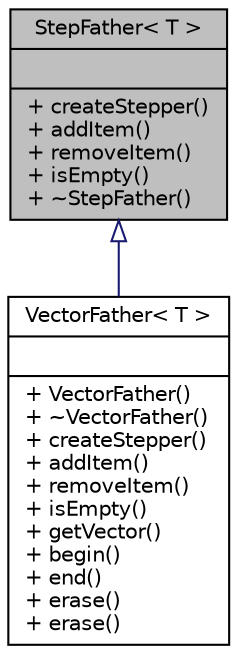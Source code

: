 digraph "StepFather&lt; T &gt;"
{
 // LATEX_PDF_SIZE
  edge [fontname="Helvetica",fontsize="10",labelfontname="Helvetica",labelfontsize="10"];
  node [fontname="Helvetica",fontsize="10",shape=record];
  Node1 [label="{StepFather\< T \>\n||+ createStepper()\l+ addItem()\l+ removeItem()\l+ isEmpty()\l+ ~StepFather()\l}",height=0.2,width=0.4,color="black", fillcolor="grey75", style="filled", fontcolor="black",tooltip="Abstract base class for containers that support iteration."];
  Node1 -> Node2 [dir="back",color="midnightblue",fontsize="10",style="solid",arrowtail="onormal",fontname="Helvetica"];
  Node2 [label="{VectorFather\< T \>\n||+ VectorFather()\l+ ~VectorFather()\l+ createStepper()\l+ addItem()\l+ removeItem()\l+ isEmpty()\l+ getVector()\l+ begin()\l+ end()\l+ erase()\l+ erase()\l}",height=0.2,width=0.4,color="black", fillcolor="white", style="filled",URL="$classVectorFather.html",tooltip="Concrete container implementation using std::vector."];
}
